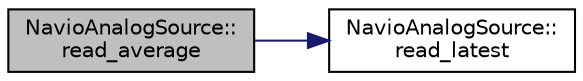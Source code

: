 digraph "NavioAnalogSource::read_average"
{
 // INTERACTIVE_SVG=YES
  edge [fontname="Helvetica",fontsize="10",labelfontname="Helvetica",labelfontsize="10"];
  node [fontname="Helvetica",fontsize="10",shape=record];
  rankdir="LR";
  Node1 [label="NavioAnalogSource::\lread_average",height=0.2,width=0.4,color="black", fillcolor="grey75", style="filled" fontcolor="black"];
  Node1 -> Node2 [color="midnightblue",fontsize="10",style="solid",fontname="Helvetica"];
  Node2 [label="NavioAnalogSource::\lread_latest",height=0.2,width=0.4,color="black", fillcolor="white", style="filled",URL="$classNavioAnalogSource.html#aa9780aefc18e656c53ed4df73513fd1e"];
}
